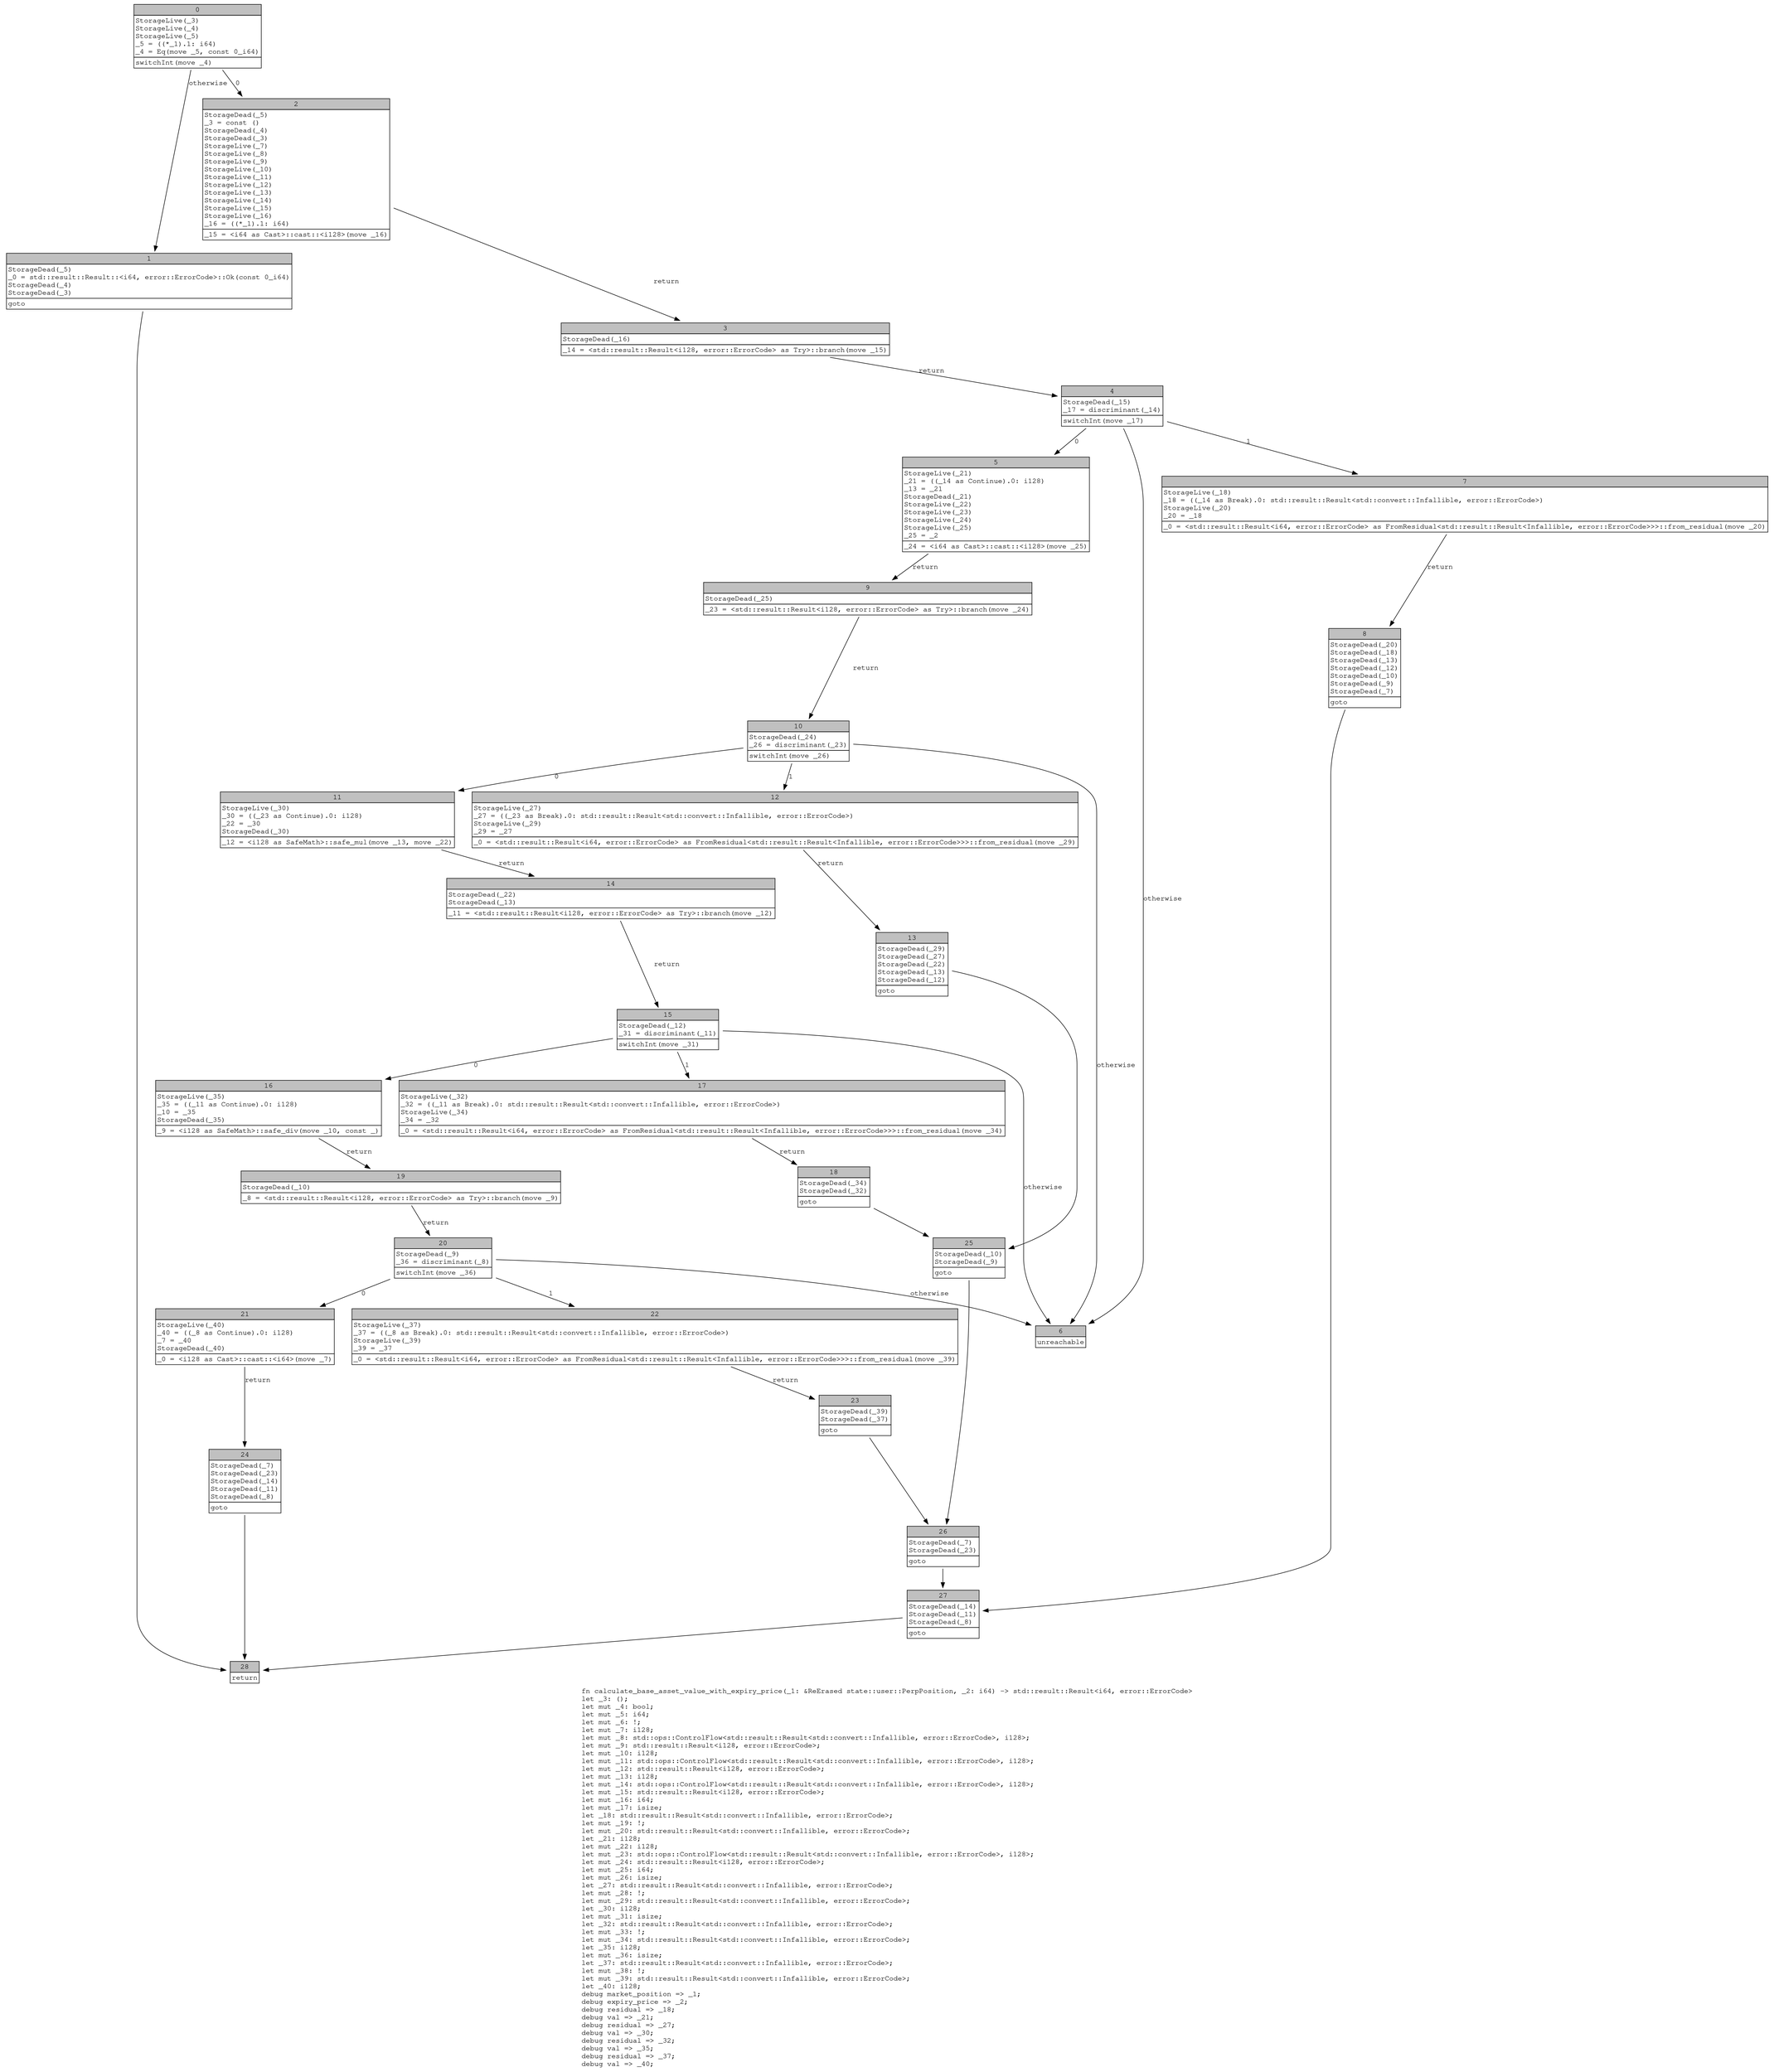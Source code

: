 digraph Mir_0_2666 {
    graph [fontname="Courier, monospace"];
    node [fontname="Courier, monospace"];
    edge [fontname="Courier, monospace"];
    label=<fn calculate_base_asset_value_with_expiry_price(_1: &amp;ReErased state::user::PerpPosition, _2: i64) -&gt; std::result::Result&lt;i64, error::ErrorCode&gt;<br align="left"/>let _3: ();<br align="left"/>let mut _4: bool;<br align="left"/>let mut _5: i64;<br align="left"/>let mut _6: !;<br align="left"/>let mut _7: i128;<br align="left"/>let mut _8: std::ops::ControlFlow&lt;std::result::Result&lt;std::convert::Infallible, error::ErrorCode&gt;, i128&gt;;<br align="left"/>let mut _9: std::result::Result&lt;i128, error::ErrorCode&gt;;<br align="left"/>let mut _10: i128;<br align="left"/>let mut _11: std::ops::ControlFlow&lt;std::result::Result&lt;std::convert::Infallible, error::ErrorCode&gt;, i128&gt;;<br align="left"/>let mut _12: std::result::Result&lt;i128, error::ErrorCode&gt;;<br align="left"/>let mut _13: i128;<br align="left"/>let mut _14: std::ops::ControlFlow&lt;std::result::Result&lt;std::convert::Infallible, error::ErrorCode&gt;, i128&gt;;<br align="left"/>let mut _15: std::result::Result&lt;i128, error::ErrorCode&gt;;<br align="left"/>let mut _16: i64;<br align="left"/>let mut _17: isize;<br align="left"/>let _18: std::result::Result&lt;std::convert::Infallible, error::ErrorCode&gt;;<br align="left"/>let mut _19: !;<br align="left"/>let mut _20: std::result::Result&lt;std::convert::Infallible, error::ErrorCode&gt;;<br align="left"/>let _21: i128;<br align="left"/>let mut _22: i128;<br align="left"/>let mut _23: std::ops::ControlFlow&lt;std::result::Result&lt;std::convert::Infallible, error::ErrorCode&gt;, i128&gt;;<br align="left"/>let mut _24: std::result::Result&lt;i128, error::ErrorCode&gt;;<br align="left"/>let mut _25: i64;<br align="left"/>let mut _26: isize;<br align="left"/>let _27: std::result::Result&lt;std::convert::Infallible, error::ErrorCode&gt;;<br align="left"/>let mut _28: !;<br align="left"/>let mut _29: std::result::Result&lt;std::convert::Infallible, error::ErrorCode&gt;;<br align="left"/>let _30: i128;<br align="left"/>let mut _31: isize;<br align="left"/>let _32: std::result::Result&lt;std::convert::Infallible, error::ErrorCode&gt;;<br align="left"/>let mut _33: !;<br align="left"/>let mut _34: std::result::Result&lt;std::convert::Infallible, error::ErrorCode&gt;;<br align="left"/>let _35: i128;<br align="left"/>let mut _36: isize;<br align="left"/>let _37: std::result::Result&lt;std::convert::Infallible, error::ErrorCode&gt;;<br align="left"/>let mut _38: !;<br align="left"/>let mut _39: std::result::Result&lt;std::convert::Infallible, error::ErrorCode&gt;;<br align="left"/>let _40: i128;<br align="left"/>debug market_position =&gt; _1;<br align="left"/>debug expiry_price =&gt; _2;<br align="left"/>debug residual =&gt; _18;<br align="left"/>debug val =&gt; _21;<br align="left"/>debug residual =&gt; _27;<br align="left"/>debug val =&gt; _30;<br align="left"/>debug residual =&gt; _32;<br align="left"/>debug val =&gt; _35;<br align="left"/>debug residual =&gt; _37;<br align="left"/>debug val =&gt; _40;<br align="left"/>>;
    bb0__0_2666 [shape="none", label=<<table border="0" cellborder="1" cellspacing="0"><tr><td bgcolor="gray" align="center" colspan="1">0</td></tr><tr><td align="left" balign="left">StorageLive(_3)<br/>StorageLive(_4)<br/>StorageLive(_5)<br/>_5 = ((*_1).1: i64)<br/>_4 = Eq(move _5, const 0_i64)<br/></td></tr><tr><td align="left">switchInt(move _4)</td></tr></table>>];
    bb1__0_2666 [shape="none", label=<<table border="0" cellborder="1" cellspacing="0"><tr><td bgcolor="gray" align="center" colspan="1">1</td></tr><tr><td align="left" balign="left">StorageDead(_5)<br/>_0 = std::result::Result::&lt;i64, error::ErrorCode&gt;::Ok(const 0_i64)<br/>StorageDead(_4)<br/>StorageDead(_3)<br/></td></tr><tr><td align="left">goto</td></tr></table>>];
    bb2__0_2666 [shape="none", label=<<table border="0" cellborder="1" cellspacing="0"><tr><td bgcolor="gray" align="center" colspan="1">2</td></tr><tr><td align="left" balign="left">StorageDead(_5)<br/>_3 = const ()<br/>StorageDead(_4)<br/>StorageDead(_3)<br/>StorageLive(_7)<br/>StorageLive(_8)<br/>StorageLive(_9)<br/>StorageLive(_10)<br/>StorageLive(_11)<br/>StorageLive(_12)<br/>StorageLive(_13)<br/>StorageLive(_14)<br/>StorageLive(_15)<br/>StorageLive(_16)<br/>_16 = ((*_1).1: i64)<br/></td></tr><tr><td align="left">_15 = &lt;i64 as Cast&gt;::cast::&lt;i128&gt;(move _16)</td></tr></table>>];
    bb3__0_2666 [shape="none", label=<<table border="0" cellborder="1" cellspacing="0"><tr><td bgcolor="gray" align="center" colspan="1">3</td></tr><tr><td align="left" balign="left">StorageDead(_16)<br/></td></tr><tr><td align="left">_14 = &lt;std::result::Result&lt;i128, error::ErrorCode&gt; as Try&gt;::branch(move _15)</td></tr></table>>];
    bb4__0_2666 [shape="none", label=<<table border="0" cellborder="1" cellspacing="0"><tr><td bgcolor="gray" align="center" colspan="1">4</td></tr><tr><td align="left" balign="left">StorageDead(_15)<br/>_17 = discriminant(_14)<br/></td></tr><tr><td align="left">switchInt(move _17)</td></tr></table>>];
    bb5__0_2666 [shape="none", label=<<table border="0" cellborder="1" cellspacing="0"><tr><td bgcolor="gray" align="center" colspan="1">5</td></tr><tr><td align="left" balign="left">StorageLive(_21)<br/>_21 = ((_14 as Continue).0: i128)<br/>_13 = _21<br/>StorageDead(_21)<br/>StorageLive(_22)<br/>StorageLive(_23)<br/>StorageLive(_24)<br/>StorageLive(_25)<br/>_25 = _2<br/></td></tr><tr><td align="left">_24 = &lt;i64 as Cast&gt;::cast::&lt;i128&gt;(move _25)</td></tr></table>>];
    bb6__0_2666 [shape="none", label=<<table border="0" cellborder="1" cellspacing="0"><tr><td bgcolor="gray" align="center" colspan="1">6</td></tr><tr><td align="left">unreachable</td></tr></table>>];
    bb7__0_2666 [shape="none", label=<<table border="0" cellborder="1" cellspacing="0"><tr><td bgcolor="gray" align="center" colspan="1">7</td></tr><tr><td align="left" balign="left">StorageLive(_18)<br/>_18 = ((_14 as Break).0: std::result::Result&lt;std::convert::Infallible, error::ErrorCode&gt;)<br/>StorageLive(_20)<br/>_20 = _18<br/></td></tr><tr><td align="left">_0 = &lt;std::result::Result&lt;i64, error::ErrorCode&gt; as FromResidual&lt;std::result::Result&lt;Infallible, error::ErrorCode&gt;&gt;&gt;::from_residual(move _20)</td></tr></table>>];
    bb8__0_2666 [shape="none", label=<<table border="0" cellborder="1" cellspacing="0"><tr><td bgcolor="gray" align="center" colspan="1">8</td></tr><tr><td align="left" balign="left">StorageDead(_20)<br/>StorageDead(_18)<br/>StorageDead(_13)<br/>StorageDead(_12)<br/>StorageDead(_10)<br/>StorageDead(_9)<br/>StorageDead(_7)<br/></td></tr><tr><td align="left">goto</td></tr></table>>];
    bb9__0_2666 [shape="none", label=<<table border="0" cellborder="1" cellspacing="0"><tr><td bgcolor="gray" align="center" colspan="1">9</td></tr><tr><td align="left" balign="left">StorageDead(_25)<br/></td></tr><tr><td align="left">_23 = &lt;std::result::Result&lt;i128, error::ErrorCode&gt; as Try&gt;::branch(move _24)</td></tr></table>>];
    bb10__0_2666 [shape="none", label=<<table border="0" cellborder="1" cellspacing="0"><tr><td bgcolor="gray" align="center" colspan="1">10</td></tr><tr><td align="left" balign="left">StorageDead(_24)<br/>_26 = discriminant(_23)<br/></td></tr><tr><td align="left">switchInt(move _26)</td></tr></table>>];
    bb11__0_2666 [shape="none", label=<<table border="0" cellborder="1" cellspacing="0"><tr><td bgcolor="gray" align="center" colspan="1">11</td></tr><tr><td align="left" balign="left">StorageLive(_30)<br/>_30 = ((_23 as Continue).0: i128)<br/>_22 = _30<br/>StorageDead(_30)<br/></td></tr><tr><td align="left">_12 = &lt;i128 as SafeMath&gt;::safe_mul(move _13, move _22)</td></tr></table>>];
    bb12__0_2666 [shape="none", label=<<table border="0" cellborder="1" cellspacing="0"><tr><td bgcolor="gray" align="center" colspan="1">12</td></tr><tr><td align="left" balign="left">StorageLive(_27)<br/>_27 = ((_23 as Break).0: std::result::Result&lt;std::convert::Infallible, error::ErrorCode&gt;)<br/>StorageLive(_29)<br/>_29 = _27<br/></td></tr><tr><td align="left">_0 = &lt;std::result::Result&lt;i64, error::ErrorCode&gt; as FromResidual&lt;std::result::Result&lt;Infallible, error::ErrorCode&gt;&gt;&gt;::from_residual(move _29)</td></tr></table>>];
    bb13__0_2666 [shape="none", label=<<table border="0" cellborder="1" cellspacing="0"><tr><td bgcolor="gray" align="center" colspan="1">13</td></tr><tr><td align="left" balign="left">StorageDead(_29)<br/>StorageDead(_27)<br/>StorageDead(_22)<br/>StorageDead(_13)<br/>StorageDead(_12)<br/></td></tr><tr><td align="left">goto</td></tr></table>>];
    bb14__0_2666 [shape="none", label=<<table border="0" cellborder="1" cellspacing="0"><tr><td bgcolor="gray" align="center" colspan="1">14</td></tr><tr><td align="left" balign="left">StorageDead(_22)<br/>StorageDead(_13)<br/></td></tr><tr><td align="left">_11 = &lt;std::result::Result&lt;i128, error::ErrorCode&gt; as Try&gt;::branch(move _12)</td></tr></table>>];
    bb15__0_2666 [shape="none", label=<<table border="0" cellborder="1" cellspacing="0"><tr><td bgcolor="gray" align="center" colspan="1">15</td></tr><tr><td align="left" balign="left">StorageDead(_12)<br/>_31 = discriminant(_11)<br/></td></tr><tr><td align="left">switchInt(move _31)</td></tr></table>>];
    bb16__0_2666 [shape="none", label=<<table border="0" cellborder="1" cellspacing="0"><tr><td bgcolor="gray" align="center" colspan="1">16</td></tr><tr><td align="left" balign="left">StorageLive(_35)<br/>_35 = ((_11 as Continue).0: i128)<br/>_10 = _35<br/>StorageDead(_35)<br/></td></tr><tr><td align="left">_9 = &lt;i128 as SafeMath&gt;::safe_div(move _10, const _)</td></tr></table>>];
    bb17__0_2666 [shape="none", label=<<table border="0" cellborder="1" cellspacing="0"><tr><td bgcolor="gray" align="center" colspan="1">17</td></tr><tr><td align="left" balign="left">StorageLive(_32)<br/>_32 = ((_11 as Break).0: std::result::Result&lt;std::convert::Infallible, error::ErrorCode&gt;)<br/>StorageLive(_34)<br/>_34 = _32<br/></td></tr><tr><td align="left">_0 = &lt;std::result::Result&lt;i64, error::ErrorCode&gt; as FromResidual&lt;std::result::Result&lt;Infallible, error::ErrorCode&gt;&gt;&gt;::from_residual(move _34)</td></tr></table>>];
    bb18__0_2666 [shape="none", label=<<table border="0" cellborder="1" cellspacing="0"><tr><td bgcolor="gray" align="center" colspan="1">18</td></tr><tr><td align="left" balign="left">StorageDead(_34)<br/>StorageDead(_32)<br/></td></tr><tr><td align="left">goto</td></tr></table>>];
    bb19__0_2666 [shape="none", label=<<table border="0" cellborder="1" cellspacing="0"><tr><td bgcolor="gray" align="center" colspan="1">19</td></tr><tr><td align="left" balign="left">StorageDead(_10)<br/></td></tr><tr><td align="left">_8 = &lt;std::result::Result&lt;i128, error::ErrorCode&gt; as Try&gt;::branch(move _9)</td></tr></table>>];
    bb20__0_2666 [shape="none", label=<<table border="0" cellborder="1" cellspacing="0"><tr><td bgcolor="gray" align="center" colspan="1">20</td></tr><tr><td align="left" balign="left">StorageDead(_9)<br/>_36 = discriminant(_8)<br/></td></tr><tr><td align="left">switchInt(move _36)</td></tr></table>>];
    bb21__0_2666 [shape="none", label=<<table border="0" cellborder="1" cellspacing="0"><tr><td bgcolor="gray" align="center" colspan="1">21</td></tr><tr><td align="left" balign="left">StorageLive(_40)<br/>_40 = ((_8 as Continue).0: i128)<br/>_7 = _40<br/>StorageDead(_40)<br/></td></tr><tr><td align="left">_0 = &lt;i128 as Cast&gt;::cast::&lt;i64&gt;(move _7)</td></tr></table>>];
    bb22__0_2666 [shape="none", label=<<table border="0" cellborder="1" cellspacing="0"><tr><td bgcolor="gray" align="center" colspan="1">22</td></tr><tr><td align="left" balign="left">StorageLive(_37)<br/>_37 = ((_8 as Break).0: std::result::Result&lt;std::convert::Infallible, error::ErrorCode&gt;)<br/>StorageLive(_39)<br/>_39 = _37<br/></td></tr><tr><td align="left">_0 = &lt;std::result::Result&lt;i64, error::ErrorCode&gt; as FromResidual&lt;std::result::Result&lt;Infallible, error::ErrorCode&gt;&gt;&gt;::from_residual(move _39)</td></tr></table>>];
    bb23__0_2666 [shape="none", label=<<table border="0" cellborder="1" cellspacing="0"><tr><td bgcolor="gray" align="center" colspan="1">23</td></tr><tr><td align="left" balign="left">StorageDead(_39)<br/>StorageDead(_37)<br/></td></tr><tr><td align="left">goto</td></tr></table>>];
    bb24__0_2666 [shape="none", label=<<table border="0" cellborder="1" cellspacing="0"><tr><td bgcolor="gray" align="center" colspan="1">24</td></tr><tr><td align="left" balign="left">StorageDead(_7)<br/>StorageDead(_23)<br/>StorageDead(_14)<br/>StorageDead(_11)<br/>StorageDead(_8)<br/></td></tr><tr><td align="left">goto</td></tr></table>>];
    bb25__0_2666 [shape="none", label=<<table border="0" cellborder="1" cellspacing="0"><tr><td bgcolor="gray" align="center" colspan="1">25</td></tr><tr><td align="left" balign="left">StorageDead(_10)<br/>StorageDead(_9)<br/></td></tr><tr><td align="left">goto</td></tr></table>>];
    bb26__0_2666 [shape="none", label=<<table border="0" cellborder="1" cellspacing="0"><tr><td bgcolor="gray" align="center" colspan="1">26</td></tr><tr><td align="left" balign="left">StorageDead(_7)<br/>StorageDead(_23)<br/></td></tr><tr><td align="left">goto</td></tr></table>>];
    bb27__0_2666 [shape="none", label=<<table border="0" cellborder="1" cellspacing="0"><tr><td bgcolor="gray" align="center" colspan="1">27</td></tr><tr><td align="left" balign="left">StorageDead(_14)<br/>StorageDead(_11)<br/>StorageDead(_8)<br/></td></tr><tr><td align="left">goto</td></tr></table>>];
    bb28__0_2666 [shape="none", label=<<table border="0" cellborder="1" cellspacing="0"><tr><td bgcolor="gray" align="center" colspan="1">28</td></tr><tr><td align="left">return</td></tr></table>>];
    bb0__0_2666 -> bb2__0_2666 [label="0"];
    bb0__0_2666 -> bb1__0_2666 [label="otherwise"];
    bb1__0_2666 -> bb28__0_2666 [label=""];
    bb2__0_2666 -> bb3__0_2666 [label="return"];
    bb3__0_2666 -> bb4__0_2666 [label="return"];
    bb4__0_2666 -> bb5__0_2666 [label="0"];
    bb4__0_2666 -> bb7__0_2666 [label="1"];
    bb4__0_2666 -> bb6__0_2666 [label="otherwise"];
    bb5__0_2666 -> bb9__0_2666 [label="return"];
    bb7__0_2666 -> bb8__0_2666 [label="return"];
    bb8__0_2666 -> bb27__0_2666 [label=""];
    bb9__0_2666 -> bb10__0_2666 [label="return"];
    bb10__0_2666 -> bb11__0_2666 [label="0"];
    bb10__0_2666 -> bb12__0_2666 [label="1"];
    bb10__0_2666 -> bb6__0_2666 [label="otherwise"];
    bb11__0_2666 -> bb14__0_2666 [label="return"];
    bb12__0_2666 -> bb13__0_2666 [label="return"];
    bb13__0_2666 -> bb25__0_2666 [label=""];
    bb14__0_2666 -> bb15__0_2666 [label="return"];
    bb15__0_2666 -> bb16__0_2666 [label="0"];
    bb15__0_2666 -> bb17__0_2666 [label="1"];
    bb15__0_2666 -> bb6__0_2666 [label="otherwise"];
    bb16__0_2666 -> bb19__0_2666 [label="return"];
    bb17__0_2666 -> bb18__0_2666 [label="return"];
    bb18__0_2666 -> bb25__0_2666 [label=""];
    bb19__0_2666 -> bb20__0_2666 [label="return"];
    bb20__0_2666 -> bb21__0_2666 [label="0"];
    bb20__0_2666 -> bb22__0_2666 [label="1"];
    bb20__0_2666 -> bb6__0_2666 [label="otherwise"];
    bb21__0_2666 -> bb24__0_2666 [label="return"];
    bb22__0_2666 -> bb23__0_2666 [label="return"];
    bb23__0_2666 -> bb26__0_2666 [label=""];
    bb24__0_2666 -> bb28__0_2666 [label=""];
    bb25__0_2666 -> bb26__0_2666 [label=""];
    bb26__0_2666 -> bb27__0_2666 [label=""];
    bb27__0_2666 -> bb28__0_2666 [label=""];
}
